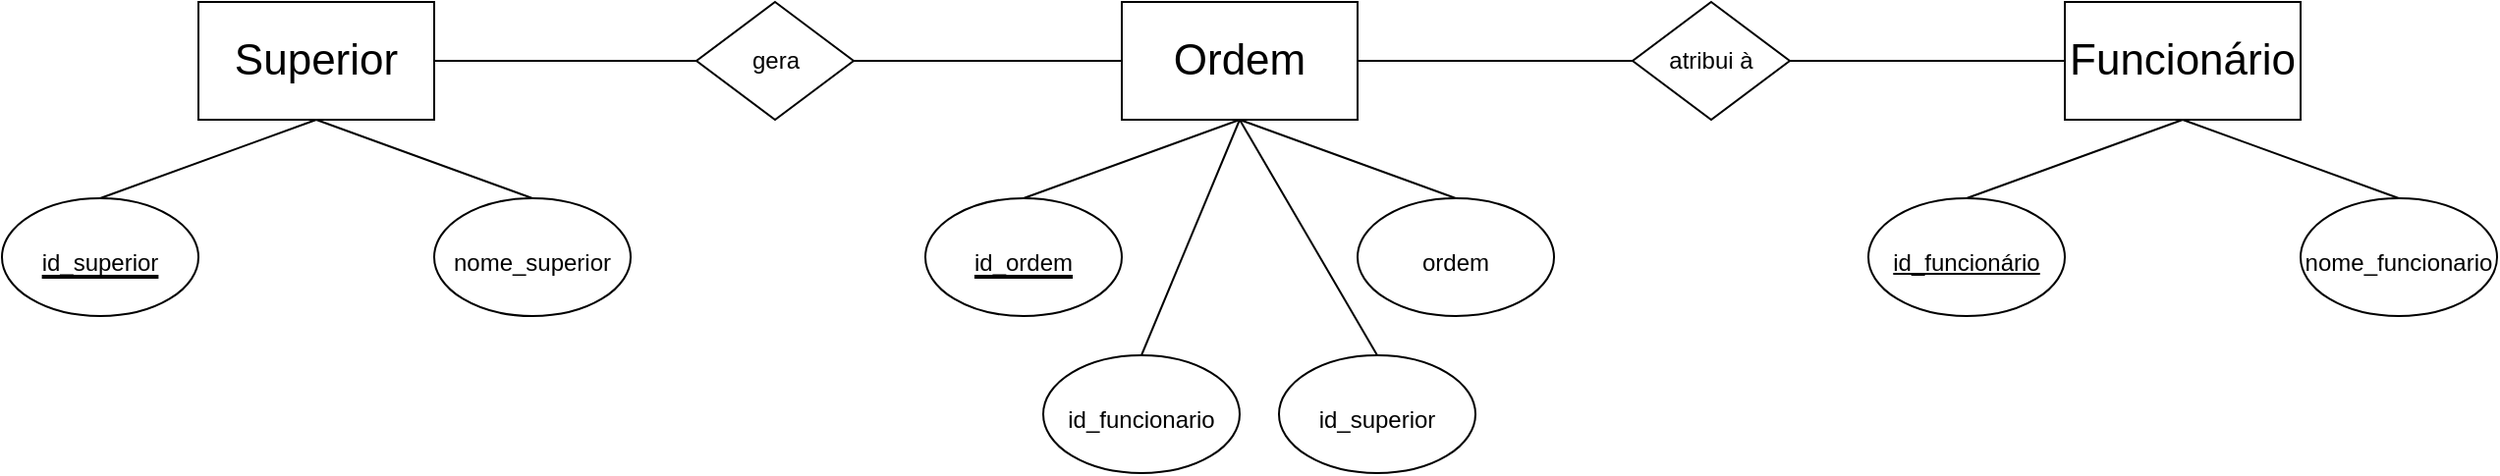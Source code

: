 <mxfile version="20.8.13" type="device"><diagram name="Página-1" id="IGePwubSxYXAuqtE_XyE"><mxGraphModel dx="2261" dy="796" grid="1" gridSize="10" guides="1" tooltips="1" connect="1" arrows="1" fold="1" page="1" pageScale="1" pageWidth="827" pageHeight="1169" math="0" shadow="0"><root><mxCell id="0"/><mxCell id="1" parent="0"/><mxCell id="w9OOKeL0unVoKg9hkqw_-1" value="&lt;font style=&quot;font-size: 22px;&quot;&gt;Superior&lt;/font&gt;" style="rounded=0;whiteSpace=wrap;html=1;" vertex="1" parent="1"><mxGeometry x="80" y="40" width="120" height="60" as="geometry"/></mxCell><mxCell id="w9OOKeL0unVoKg9hkqw_-2" value="&lt;font style=&quot;font-size: 22px;&quot;&gt;Ordem&lt;/font&gt;" style="rounded=0;whiteSpace=wrap;html=1;" vertex="1" parent="1"><mxGeometry x="550" y="40" width="120" height="60" as="geometry"/></mxCell><mxCell id="w9OOKeL0unVoKg9hkqw_-3" value="&lt;font style=&quot;font-size: 22px;&quot;&gt;Funcionário&lt;/font&gt;" style="rounded=0;whiteSpace=wrap;html=1;" vertex="1" parent="1"><mxGeometry x="1030" y="40" width="120" height="60" as="geometry"/></mxCell><mxCell id="w9OOKeL0unVoKg9hkqw_-4" value="gera" style="rhombus;whiteSpace=wrap;html=1;" vertex="1" parent="1"><mxGeometry x="333.5" y="40" width="80" height="60" as="geometry"/></mxCell><mxCell id="w9OOKeL0unVoKg9hkqw_-5" value="atribui à" style="rhombus;whiteSpace=wrap;html=1;" vertex="1" parent="1"><mxGeometry x="810" y="40" width="80" height="60" as="geometry"/></mxCell><mxCell id="w9OOKeL0unVoKg9hkqw_-6" value="&lt;u&gt;&lt;font style=&quot;font-size: 12px;&quot;&gt;id_superior&lt;/font&gt;&lt;/u&gt;" style="ellipse;whiteSpace=wrap;html=1;fontSize=22;" vertex="1" parent="1"><mxGeometry x="-20" y="140" width="100" height="60" as="geometry"/></mxCell><mxCell id="w9OOKeL0unVoKg9hkqw_-7" value="&lt;font style=&quot;font-size: 12px;&quot;&gt;nome_superior&lt;/font&gt;" style="ellipse;whiteSpace=wrap;html=1;fontSize=22;" vertex="1" parent="1"><mxGeometry x="200" y="140" width="100" height="60" as="geometry"/></mxCell><mxCell id="w9OOKeL0unVoKg9hkqw_-8" value="&lt;u&gt;&lt;font style=&quot;font-size: 12px;&quot;&gt;id_ordem&lt;/font&gt;&lt;/u&gt;" style="ellipse;whiteSpace=wrap;html=1;fontSize=22;" vertex="1" parent="1"><mxGeometry x="450" y="140" width="100" height="60" as="geometry"/></mxCell><mxCell id="w9OOKeL0unVoKg9hkqw_-9" value="&lt;font style=&quot;font-size: 12px;&quot;&gt;ordem&lt;/font&gt;" style="ellipse;whiteSpace=wrap;html=1;fontSize=22;" vertex="1" parent="1"><mxGeometry x="670" y="140" width="100" height="60" as="geometry"/></mxCell><mxCell id="w9OOKeL0unVoKg9hkqw_-10" value="&lt;font style=&quot;font-size: 12px;&quot;&gt;id_funcionario&lt;/font&gt;" style="ellipse;whiteSpace=wrap;html=1;fontSize=22;" vertex="1" parent="1"><mxGeometry x="510" y="220" width="100" height="60" as="geometry"/></mxCell><mxCell id="w9OOKeL0unVoKg9hkqw_-11" value="&lt;font style=&quot;font-size: 12px;&quot;&gt;id_superior&lt;/font&gt;" style="ellipse;whiteSpace=wrap;html=1;fontSize=22;" vertex="1" parent="1"><mxGeometry x="630" y="220" width="100" height="60" as="geometry"/></mxCell><mxCell id="w9OOKeL0unVoKg9hkqw_-12" value="&lt;font style=&quot;font-size: 12px;&quot;&gt;nome_funcionario&lt;/font&gt;" style="ellipse;whiteSpace=wrap;html=1;fontSize=22;" vertex="1" parent="1"><mxGeometry x="1150" y="140" width="100" height="60" as="geometry"/></mxCell><mxCell id="w9OOKeL0unVoKg9hkqw_-13" value="&lt;font style=&quot;font-size: 12px;&quot;&gt;&lt;u&gt;id_funcionário&lt;/u&gt;&lt;/font&gt;" style="ellipse;whiteSpace=wrap;html=1;fontSize=22;" vertex="1" parent="1"><mxGeometry x="930" y="140" width="100" height="60" as="geometry"/></mxCell><mxCell id="w9OOKeL0unVoKg9hkqw_-14" value="" style="endArrow=none;html=1;rounded=0;fontSize=12;entryX=0.5;entryY=1;entryDx=0;entryDy=0;exitX=0.5;exitY=0;exitDx=0;exitDy=0;" edge="1" parent="1" source="w9OOKeL0unVoKg9hkqw_-6" target="w9OOKeL0unVoKg9hkqw_-1"><mxGeometry width="50" height="50" relative="1" as="geometry"><mxPoint x="530" y="420" as="sourcePoint"/><mxPoint x="580" y="370" as="targetPoint"/></mxGeometry></mxCell><mxCell id="w9OOKeL0unVoKg9hkqw_-15" value="" style="endArrow=none;html=1;rounded=0;fontSize=12;entryX=0.5;entryY=1;entryDx=0;entryDy=0;exitX=0.5;exitY=0;exitDx=0;exitDy=0;" edge="1" parent="1" source="w9OOKeL0unVoKg9hkqw_-7" target="w9OOKeL0unVoKg9hkqw_-1"><mxGeometry width="50" height="50" relative="1" as="geometry"><mxPoint x="530" y="420" as="sourcePoint"/><mxPoint x="580" y="370" as="targetPoint"/></mxGeometry></mxCell><mxCell id="w9OOKeL0unVoKg9hkqw_-16" value="" style="endArrow=none;html=1;rounded=0;fontSize=12;entryX=1;entryY=0.5;entryDx=0;entryDy=0;exitX=0;exitY=0.5;exitDx=0;exitDy=0;" edge="1" parent="1" source="w9OOKeL0unVoKg9hkqw_-4" target="w9OOKeL0unVoKg9hkqw_-1"><mxGeometry width="50" height="50" relative="1" as="geometry"><mxPoint x="530" y="420" as="sourcePoint"/><mxPoint x="580" y="370" as="targetPoint"/></mxGeometry></mxCell><mxCell id="w9OOKeL0unVoKg9hkqw_-17" value="" style="endArrow=none;html=1;rounded=0;fontSize=12;entryX=1;entryY=0.5;entryDx=0;entryDy=0;exitX=0;exitY=0.5;exitDx=0;exitDy=0;" edge="1" parent="1" source="w9OOKeL0unVoKg9hkqw_-2" target="w9OOKeL0unVoKg9hkqw_-4"><mxGeometry width="50" height="50" relative="1" as="geometry"><mxPoint x="530" y="420" as="sourcePoint"/><mxPoint x="580" y="370" as="targetPoint"/></mxGeometry></mxCell><mxCell id="w9OOKeL0unVoKg9hkqw_-18" value="" style="endArrow=none;html=1;rounded=0;fontSize=12;entryX=0.5;entryY=1;entryDx=0;entryDy=0;exitX=0.5;exitY=0;exitDx=0;exitDy=0;" edge="1" parent="1" source="w9OOKeL0unVoKg9hkqw_-8" target="w9OOKeL0unVoKg9hkqw_-2"><mxGeometry width="50" height="50" relative="1" as="geometry"><mxPoint x="530" y="420" as="sourcePoint"/><mxPoint x="580" y="370" as="targetPoint"/></mxGeometry></mxCell><mxCell id="w9OOKeL0unVoKg9hkqw_-19" value="" style="endArrow=none;html=1;rounded=0;fontSize=12;entryX=0.5;entryY=1;entryDx=0;entryDy=0;exitX=0.5;exitY=0;exitDx=0;exitDy=0;" edge="1" parent="1" source="w9OOKeL0unVoKg9hkqw_-10" target="w9OOKeL0unVoKg9hkqw_-2"><mxGeometry width="50" height="50" relative="1" as="geometry"><mxPoint x="530" y="420" as="sourcePoint"/><mxPoint x="580" y="370" as="targetPoint"/></mxGeometry></mxCell><mxCell id="w9OOKeL0unVoKg9hkqw_-20" value="" style="endArrow=none;html=1;rounded=0;fontSize=12;entryX=0.5;entryY=1;entryDx=0;entryDy=0;exitX=0.5;exitY=0;exitDx=0;exitDy=0;" edge="1" parent="1" source="w9OOKeL0unVoKg9hkqw_-11" target="w9OOKeL0unVoKg9hkqw_-2"><mxGeometry width="50" height="50" relative="1" as="geometry"><mxPoint x="530" y="420" as="sourcePoint"/><mxPoint x="580" y="370" as="targetPoint"/></mxGeometry></mxCell><mxCell id="w9OOKeL0unVoKg9hkqw_-21" value="" style="endArrow=none;html=1;rounded=0;fontSize=12;exitX=0.5;exitY=0;exitDx=0;exitDy=0;" edge="1" parent="1" source="w9OOKeL0unVoKg9hkqw_-9"><mxGeometry width="50" height="50" relative="1" as="geometry"><mxPoint x="530" y="420" as="sourcePoint"/><mxPoint x="610" y="100" as="targetPoint"/></mxGeometry></mxCell><mxCell id="w9OOKeL0unVoKg9hkqw_-22" value="" style="endArrow=none;html=1;rounded=0;fontSize=12;entryX=1;entryY=0.5;entryDx=0;entryDy=0;exitX=0;exitY=0.5;exitDx=0;exitDy=0;" edge="1" parent="1" source="w9OOKeL0unVoKg9hkqw_-5" target="w9OOKeL0unVoKg9hkqw_-2"><mxGeometry width="50" height="50" relative="1" as="geometry"><mxPoint x="530" y="420" as="sourcePoint"/><mxPoint x="580" y="370" as="targetPoint"/></mxGeometry></mxCell><mxCell id="w9OOKeL0unVoKg9hkqw_-23" value="" style="endArrow=none;html=1;rounded=0;fontSize=12;entryX=1;entryY=0.5;entryDx=0;entryDy=0;exitX=0;exitY=0.5;exitDx=0;exitDy=0;" edge="1" parent="1" source="w9OOKeL0unVoKg9hkqw_-3" target="w9OOKeL0unVoKg9hkqw_-5"><mxGeometry width="50" height="50" relative="1" as="geometry"><mxPoint x="530" y="420" as="sourcePoint"/><mxPoint x="580" y="370" as="targetPoint"/></mxGeometry></mxCell><mxCell id="w9OOKeL0unVoKg9hkqw_-24" value="" style="endArrow=none;html=1;rounded=0;fontSize=12;entryX=0.5;entryY=1;entryDx=0;entryDy=0;exitX=0.5;exitY=0;exitDx=0;exitDy=0;" edge="1" parent="1" source="w9OOKeL0unVoKg9hkqw_-13" target="w9OOKeL0unVoKg9hkqw_-3"><mxGeometry width="50" height="50" relative="1" as="geometry"><mxPoint x="530" y="420" as="sourcePoint"/><mxPoint x="580" y="370" as="targetPoint"/></mxGeometry></mxCell><mxCell id="w9OOKeL0unVoKg9hkqw_-25" value="" style="endArrow=none;html=1;rounded=0;fontSize=12;entryX=0.5;entryY=1;entryDx=0;entryDy=0;exitX=0.5;exitY=0;exitDx=0;exitDy=0;" edge="1" parent="1" source="w9OOKeL0unVoKg9hkqw_-12" target="w9OOKeL0unVoKg9hkqw_-3"><mxGeometry width="50" height="50" relative="1" as="geometry"><mxPoint x="530" y="420" as="sourcePoint"/><mxPoint x="580" y="370" as="targetPoint"/></mxGeometry></mxCell></root></mxGraphModel></diagram></mxfile>